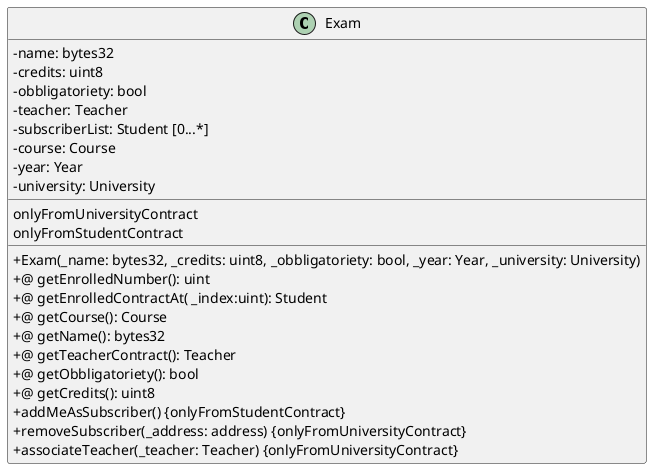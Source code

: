 @startuml
skinparam classAttributeIconSize 0
class Exam{
- name: bytes32
- credits: uint8
- obbligatoriety: bool
- teacher: Teacher
- subscriberList: Student [0...*]
- course: Course
- year: Year
- university: University
__
onlyFromUniversityContract
onlyFromStudentContract
__
+ Exam(_name: bytes32, _credits: uint8, _obbligatoriety: bool, _year: Year, _university: University)
+@ getEnrolledNumber(): uint
+@ getEnrolledContractAt( _index:uint): Student
+@ getCourse(): Course
+@ getName(): bytes32
+@ getTeacherContract(): Teacher
+@ getObbligatoriety(): bool
+@ getCredits(): uint8
+ addMeAsSubscriber() {onlyFromStudentContract}
+ removeSubscriber(_address: address) {onlyFromUniversityContract}
+ associateTeacher(_teacher: Teacher) {onlyFromUniversityContract}
}
@enduml
